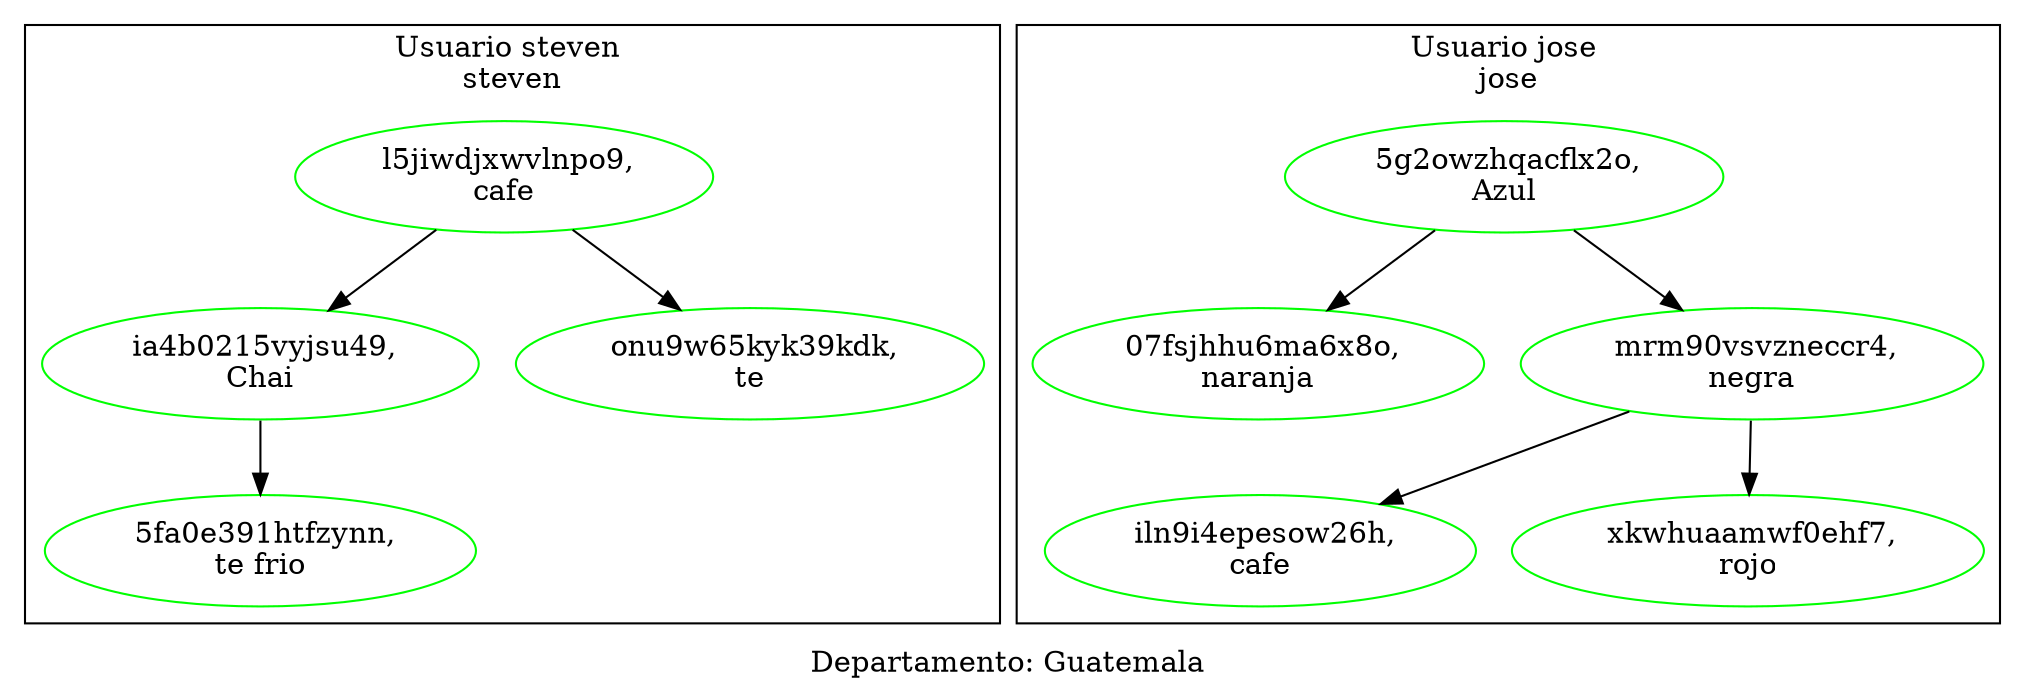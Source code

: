 digraph G { 

 label="Departamento: Guatemala " 

 subgraph cluster_0 { 

 label="Usuario steven \n steven " 
node [height=0.5, width=1.2];
"5fa0e391htfzynn" [label=" 5fa0e391htfzynn,\nte frio",color=green] 
"ia4b0215vyjsu49" [label=" ia4b0215vyjsu49,\nChai",color=green] 
"ia4b0215vyjsu49" -> "5fa0e391htfzynn" 
"l5jiwdjxwvlnpo9" [label=" l5jiwdjxwvlnpo9,\ncafe",color=green] 
"l5jiwdjxwvlnpo9" -> "onu9w65kyk39kdk" 
"l5jiwdjxwvlnpo9" -> "ia4b0215vyjsu49" 
"onu9w65kyk39kdk" [label=" onu9w65kyk39kdk,\nte",color=green] 
}
 subgraph cluster_1 { 

 label="Usuario jose \n jose " 
node [height=0.5, width=1.2];
"07fsjhhu6ma6x8o" [label=" 07fsjhhu6ma6x8o,\nnaranja",color=green] 
"5g2owzhqacflx2o" [label=" 5g2owzhqacflx2o,\nAzul",color=green] 
"5g2owzhqacflx2o" -> "mrm90vsvzneccr4" 
"5g2owzhqacflx2o" -> "07fsjhhu6ma6x8o" 
"iln9i4epesow26h" [label=" iln9i4epesow26h,\ncafe",color=green] 
"mrm90vsvzneccr4" [label=" mrm90vsvzneccr4,\nnegra",color=green] 
"mrm90vsvzneccr4" -> "xkwhuaamwf0ehf7" 
"mrm90vsvzneccr4" -> "iln9i4epesow26h" 
"xkwhuaamwf0ehf7" [label=" xkwhuaamwf0ehf7,\nrojo",color=green] 
}}